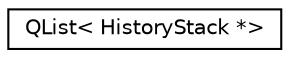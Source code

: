digraph "类继承关系图"
{
  edge [fontname="Helvetica",fontsize="10",labelfontname="Helvetica",labelfontsize="10"];
  node [fontname="Helvetica",fontsize="10",shape=record];
  rankdir="LR";
  Node0 [label="QList\< HistoryStack *\>",height=0.2,width=0.4,color="black", fillcolor="white", style="filled",URL="$class_q_list.html"];
}
